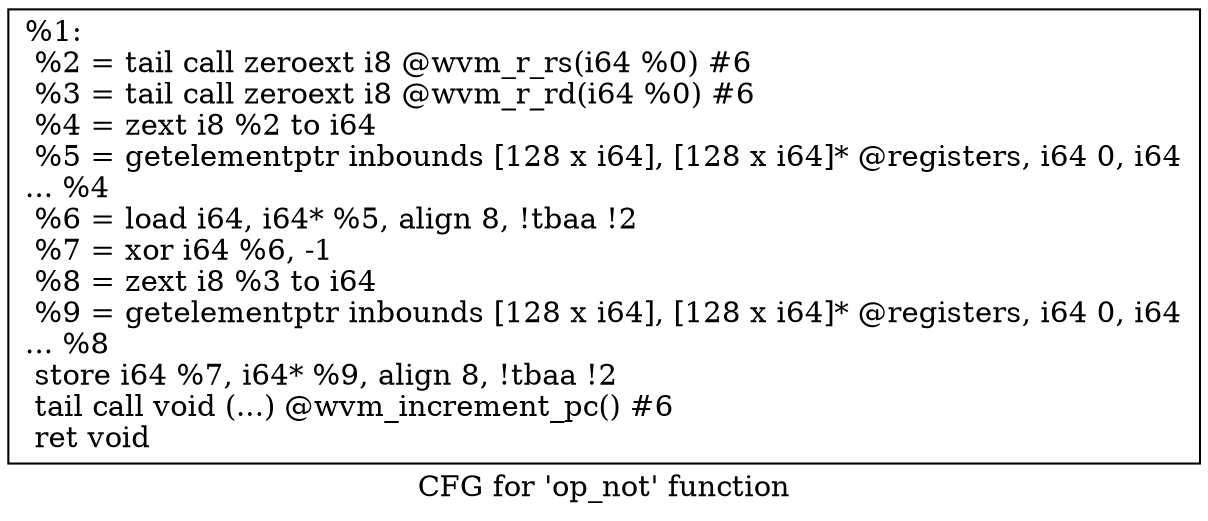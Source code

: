 digraph "CFG for 'op_not' function" {
	label="CFG for 'op_not' function";

	Node0x7f8ef0d2b6f0 [shape=record,label="{%1:\l  %2 = tail call zeroext i8 @wvm_r_rs(i64 %0) #6\l  %3 = tail call zeroext i8 @wvm_r_rd(i64 %0) #6\l  %4 = zext i8 %2 to i64\l  %5 = getelementptr inbounds [128 x i64], [128 x i64]* @registers, i64 0, i64\l... %4\l  %6 = load i64, i64* %5, align 8, !tbaa !2\l  %7 = xor i64 %6, -1\l  %8 = zext i8 %3 to i64\l  %9 = getelementptr inbounds [128 x i64], [128 x i64]* @registers, i64 0, i64\l... %8\l  store i64 %7, i64* %9, align 8, !tbaa !2\l  tail call void (...) @wvm_increment_pc() #6\l  ret void\l}"];
}
